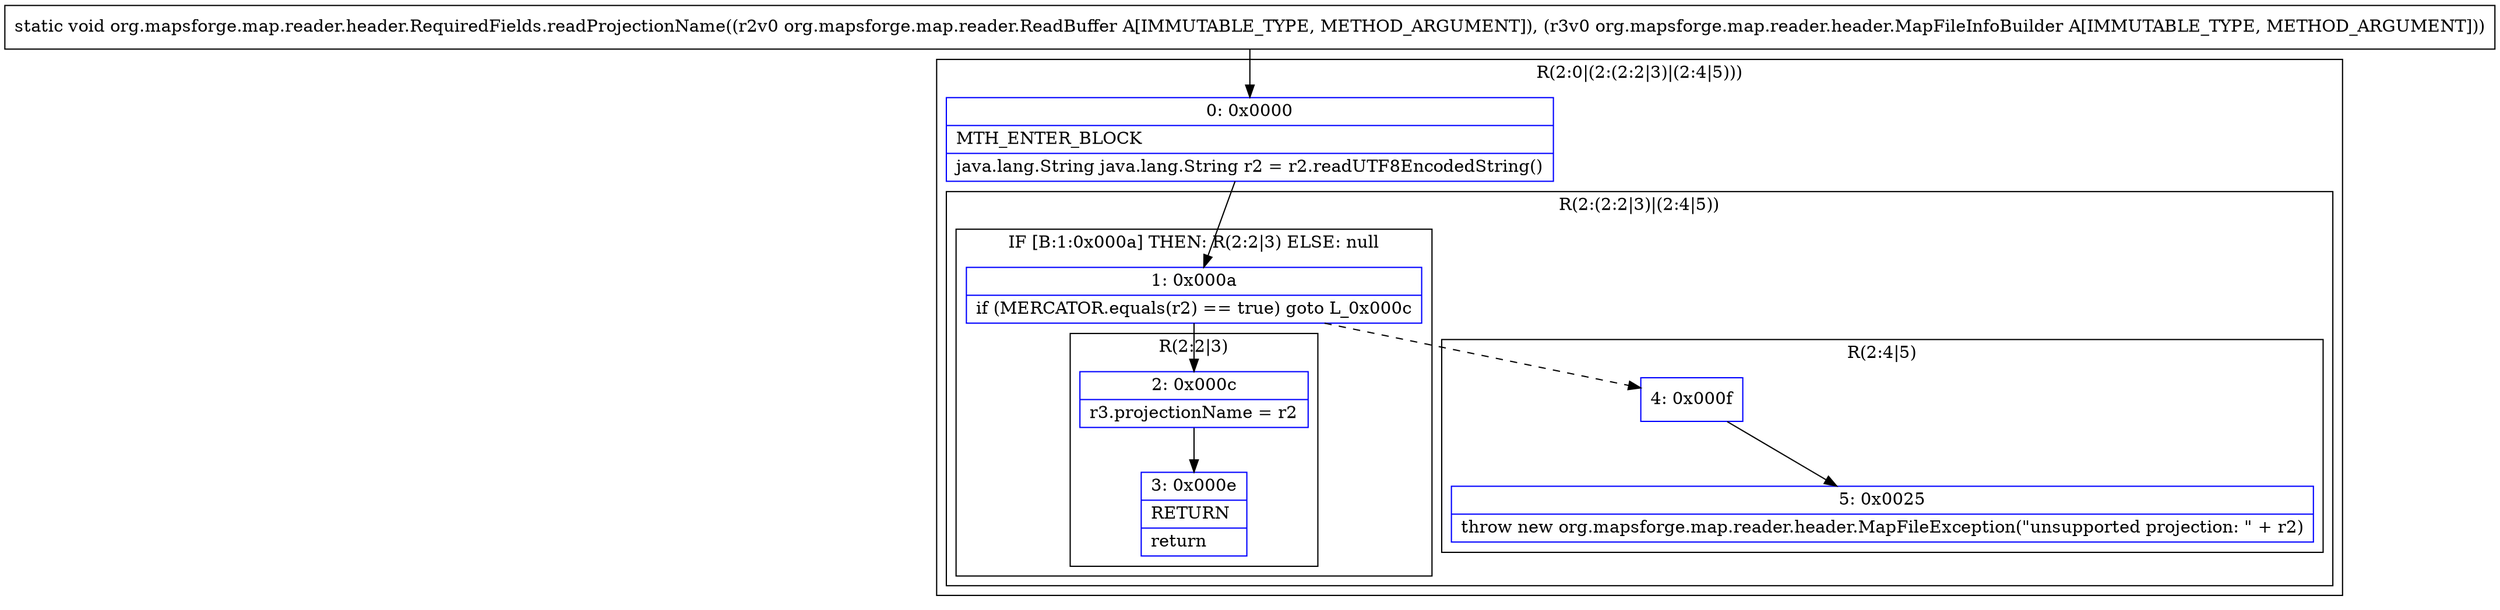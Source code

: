 digraph "CFG fororg.mapsforge.map.reader.header.RequiredFields.readProjectionName(Lorg\/mapsforge\/map\/reader\/ReadBuffer;Lorg\/mapsforge\/map\/reader\/header\/MapFileInfoBuilder;)V" {
subgraph cluster_Region_629443747 {
label = "R(2:0|(2:(2:2|3)|(2:4|5)))";
node [shape=record,color=blue];
Node_0 [shape=record,label="{0\:\ 0x0000|MTH_ENTER_BLOCK\l|java.lang.String java.lang.String r2 = r2.readUTF8EncodedString()\l}"];
subgraph cluster_Region_938311686 {
label = "R(2:(2:2|3)|(2:4|5))";
node [shape=record,color=blue];
subgraph cluster_IfRegion_1698247147 {
label = "IF [B:1:0x000a] THEN: R(2:2|3) ELSE: null";
node [shape=record,color=blue];
Node_1 [shape=record,label="{1\:\ 0x000a|if (MERCATOR.equals(r2) == true) goto L_0x000c\l}"];
subgraph cluster_Region_392404258 {
label = "R(2:2|3)";
node [shape=record,color=blue];
Node_2 [shape=record,label="{2\:\ 0x000c|r3.projectionName = r2\l}"];
Node_3 [shape=record,label="{3\:\ 0x000e|RETURN\l|return\l}"];
}
}
subgraph cluster_Region_1777008221 {
label = "R(2:4|5)";
node [shape=record,color=blue];
Node_4 [shape=record,label="{4\:\ 0x000f}"];
Node_5 [shape=record,label="{5\:\ 0x0025|throw new org.mapsforge.map.reader.header.MapFileException(\"unsupported projection: \" + r2)\l}"];
}
}
}
MethodNode[shape=record,label="{static void org.mapsforge.map.reader.header.RequiredFields.readProjectionName((r2v0 org.mapsforge.map.reader.ReadBuffer A[IMMUTABLE_TYPE, METHOD_ARGUMENT]), (r3v0 org.mapsforge.map.reader.header.MapFileInfoBuilder A[IMMUTABLE_TYPE, METHOD_ARGUMENT])) }"];
MethodNode -> Node_0;
Node_0 -> Node_1;
Node_1 -> Node_2;
Node_1 -> Node_4[style=dashed];
Node_2 -> Node_3;
Node_4 -> Node_5;
}

